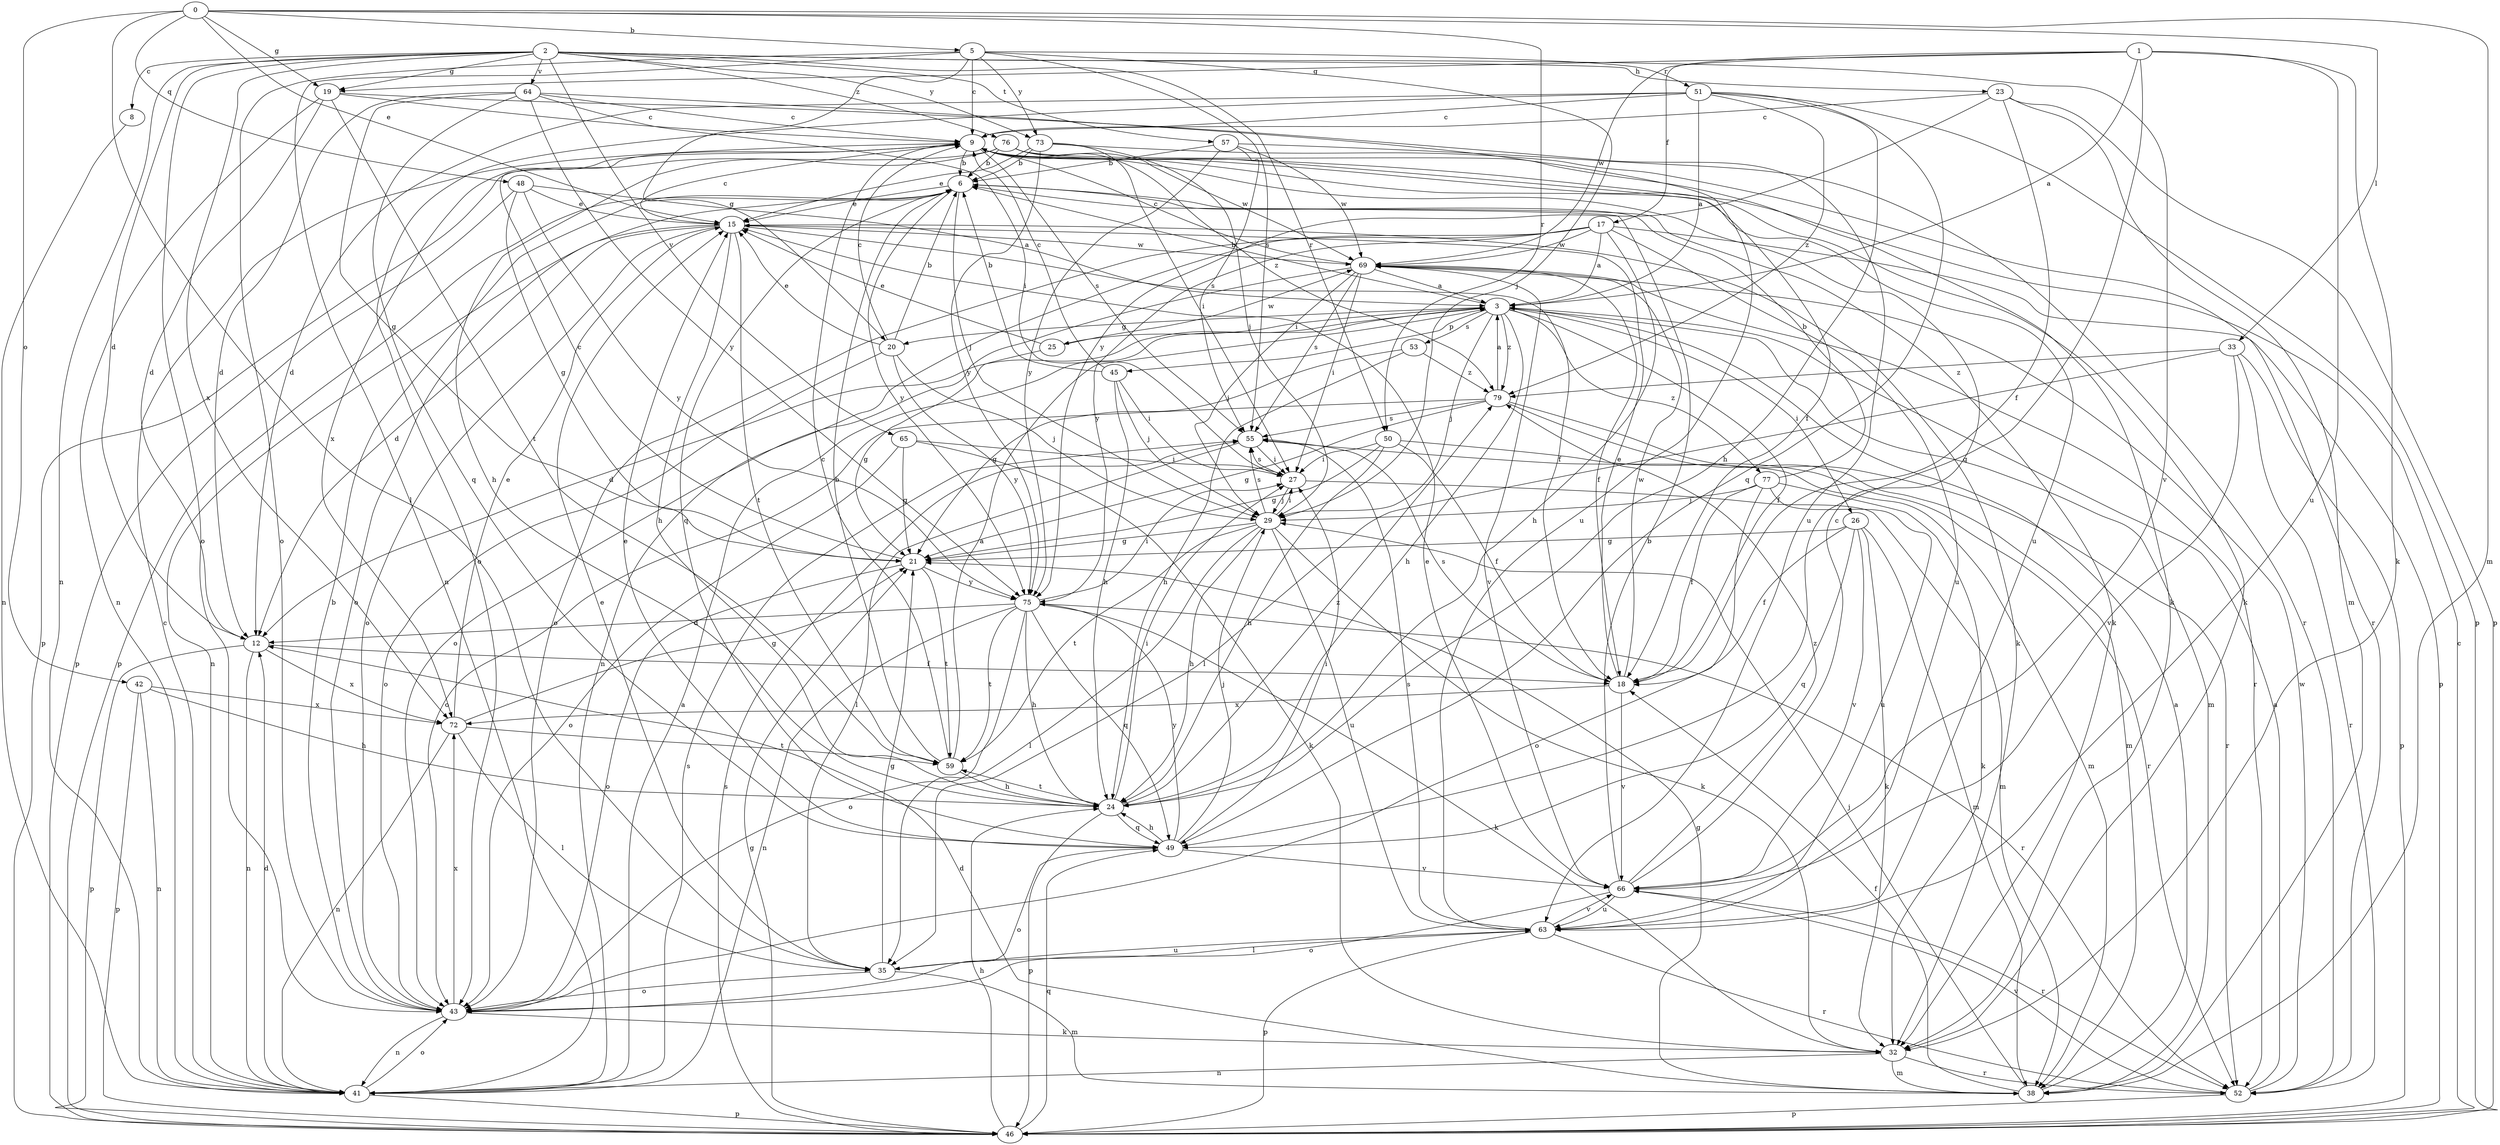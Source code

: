 strict digraph  {
0;
1;
2;
3;
5;
6;
8;
9;
12;
15;
17;
18;
19;
20;
21;
23;
24;
25;
26;
27;
29;
32;
33;
35;
38;
41;
42;
43;
45;
46;
48;
49;
50;
51;
52;
53;
55;
57;
59;
63;
64;
65;
66;
69;
72;
73;
75;
76;
77;
79;
0 -> 5  [label=b];
0 -> 15  [label=e];
0 -> 19  [label=g];
0 -> 33  [label=l];
0 -> 35  [label=l];
0 -> 38  [label=m];
0 -> 42  [label=o];
0 -> 48  [label=q];
0 -> 50  [label=r];
1 -> 3  [label=a];
1 -> 17  [label=f];
1 -> 19  [label=g];
1 -> 32  [label=k];
1 -> 49  [label=q];
1 -> 63  [label=u];
1 -> 69  [label=w];
2 -> 8  [label=c];
2 -> 12  [label=d];
2 -> 19  [label=g];
2 -> 23  [label=h];
2 -> 41  [label=n];
2 -> 43  [label=o];
2 -> 50  [label=r];
2 -> 57  [label=t];
2 -> 64  [label=v];
2 -> 65  [label=v];
2 -> 66  [label=v];
2 -> 72  [label=x];
2 -> 73  [label=y];
2 -> 76  [label=z];
3 -> 6  [label=b];
3 -> 12  [label=d];
3 -> 18  [label=f];
3 -> 20  [label=g];
3 -> 24  [label=h];
3 -> 25  [label=i];
3 -> 26  [label=i];
3 -> 29  [label=j];
3 -> 38  [label=m];
3 -> 45  [label=p];
3 -> 53  [label=s];
3 -> 77  [label=z];
3 -> 79  [label=z];
5 -> 9  [label=c];
5 -> 20  [label=g];
5 -> 29  [label=j];
5 -> 41  [label=n];
5 -> 43  [label=o];
5 -> 51  [label=r];
5 -> 55  [label=s];
5 -> 73  [label=y];
6 -> 15  [label=e];
6 -> 29  [label=j];
6 -> 32  [label=k];
6 -> 43  [label=o];
6 -> 46  [label=p];
6 -> 49  [label=q];
6 -> 75  [label=y];
8 -> 41  [label=n];
9 -> 6  [label=b];
9 -> 32  [label=k];
9 -> 55  [label=s];
9 -> 63  [label=u];
9 -> 69  [label=w];
9 -> 72  [label=x];
12 -> 18  [label=f];
12 -> 41  [label=n];
12 -> 46  [label=p];
12 -> 72  [label=x];
15 -> 9  [label=c];
15 -> 12  [label=d];
15 -> 18  [label=f];
15 -> 24  [label=h];
15 -> 32  [label=k];
15 -> 41  [label=n];
15 -> 43  [label=o];
15 -> 59  [label=t];
15 -> 69  [label=w];
17 -> 3  [label=a];
17 -> 24  [label=h];
17 -> 41  [label=n];
17 -> 43  [label=o];
17 -> 46  [label=p];
17 -> 63  [label=u];
17 -> 69  [label=w];
17 -> 75  [label=y];
18 -> 15  [label=e];
18 -> 55  [label=s];
18 -> 66  [label=v];
18 -> 69  [label=w];
18 -> 72  [label=x];
19 -> 9  [label=c];
19 -> 12  [label=d];
19 -> 41  [label=n];
19 -> 59  [label=t];
19 -> 63  [label=u];
20 -> 6  [label=b];
20 -> 9  [label=c];
20 -> 15  [label=e];
20 -> 29  [label=j];
20 -> 43  [label=o];
20 -> 75  [label=y];
21 -> 9  [label=c];
21 -> 43  [label=o];
21 -> 59  [label=t];
21 -> 75  [label=y];
23 -> 9  [label=c];
23 -> 18  [label=f];
23 -> 38  [label=m];
23 -> 46  [label=p];
23 -> 75  [label=y];
24 -> 27  [label=i];
24 -> 46  [label=p];
24 -> 49  [label=q];
24 -> 59  [label=t];
24 -> 79  [label=z];
25 -> 15  [label=e];
25 -> 21  [label=g];
25 -> 69  [label=w];
26 -> 18  [label=f];
26 -> 21  [label=g];
26 -> 32  [label=k];
26 -> 38  [label=m];
26 -> 49  [label=q];
26 -> 66  [label=v];
27 -> 29  [label=j];
27 -> 38  [label=m];
27 -> 55  [label=s];
29 -> 21  [label=g];
29 -> 24  [label=h];
29 -> 27  [label=i];
29 -> 32  [label=k];
29 -> 35  [label=l];
29 -> 55  [label=s];
29 -> 59  [label=t];
29 -> 63  [label=u];
32 -> 38  [label=m];
32 -> 41  [label=n];
32 -> 52  [label=r];
33 -> 35  [label=l];
33 -> 46  [label=p];
33 -> 52  [label=r];
33 -> 66  [label=v];
33 -> 79  [label=z];
35 -> 15  [label=e];
35 -> 21  [label=g];
35 -> 38  [label=m];
35 -> 43  [label=o];
35 -> 63  [label=u];
38 -> 3  [label=a];
38 -> 12  [label=d];
38 -> 18  [label=f];
38 -> 21  [label=g];
38 -> 29  [label=j];
41 -> 3  [label=a];
41 -> 9  [label=c];
41 -> 12  [label=d];
41 -> 43  [label=o];
41 -> 46  [label=p];
41 -> 55  [label=s];
42 -> 24  [label=h];
42 -> 41  [label=n];
42 -> 46  [label=p];
42 -> 72  [label=x];
43 -> 6  [label=b];
43 -> 32  [label=k];
43 -> 41  [label=n];
43 -> 72  [label=x];
45 -> 6  [label=b];
45 -> 9  [label=c];
45 -> 24  [label=h];
45 -> 27  [label=i];
45 -> 29  [label=j];
46 -> 9  [label=c];
46 -> 21  [label=g];
46 -> 24  [label=h];
46 -> 49  [label=q];
46 -> 55  [label=s];
48 -> 3  [label=a];
48 -> 15  [label=e];
48 -> 21  [label=g];
48 -> 46  [label=p];
48 -> 75  [label=y];
49 -> 15  [label=e];
49 -> 24  [label=h];
49 -> 27  [label=i];
49 -> 29  [label=j];
49 -> 43  [label=o];
49 -> 66  [label=v];
49 -> 75  [label=y];
50 -> 18  [label=f];
50 -> 21  [label=g];
50 -> 24  [label=h];
50 -> 27  [label=i];
50 -> 52  [label=r];
51 -> 3  [label=a];
51 -> 9  [label=c];
51 -> 12  [label=d];
51 -> 24  [label=h];
51 -> 43  [label=o];
51 -> 46  [label=p];
51 -> 49  [label=q];
51 -> 79  [label=z];
52 -> 3  [label=a];
52 -> 46  [label=p];
52 -> 66  [label=v];
52 -> 69  [label=w];
53 -> 21  [label=g];
53 -> 24  [label=h];
53 -> 79  [label=z];
55 -> 27  [label=i];
55 -> 35  [label=l];
55 -> 38  [label=m];
57 -> 6  [label=b];
57 -> 52  [label=r];
57 -> 55  [label=s];
57 -> 69  [label=w];
57 -> 75  [label=y];
59 -> 3  [label=a];
59 -> 6  [label=b];
59 -> 9  [label=c];
59 -> 24  [label=h];
63 -> 35  [label=l];
63 -> 46  [label=p];
63 -> 52  [label=r];
63 -> 55  [label=s];
63 -> 66  [label=v];
64 -> 9  [label=c];
64 -> 12  [label=d];
64 -> 21  [label=g];
64 -> 27  [label=i];
64 -> 49  [label=q];
64 -> 63  [label=u];
64 -> 75  [label=y];
65 -> 21  [label=g];
65 -> 27  [label=i];
65 -> 32  [label=k];
65 -> 43  [label=o];
66 -> 6  [label=b];
66 -> 9  [label=c];
66 -> 15  [label=e];
66 -> 43  [label=o];
66 -> 52  [label=r];
66 -> 63  [label=u];
66 -> 79  [label=z];
69 -> 3  [label=a];
69 -> 9  [label=c];
69 -> 18  [label=f];
69 -> 27  [label=i];
69 -> 29  [label=j];
69 -> 43  [label=o];
69 -> 52  [label=r];
69 -> 55  [label=s];
69 -> 66  [label=v];
72 -> 15  [label=e];
72 -> 21  [label=g];
72 -> 35  [label=l];
72 -> 41  [label=n];
72 -> 59  [label=t];
73 -> 6  [label=b];
73 -> 15  [label=e];
73 -> 27  [label=i];
73 -> 29  [label=j];
73 -> 52  [label=r];
73 -> 75  [label=y];
75 -> 12  [label=d];
75 -> 24  [label=h];
75 -> 27  [label=i];
75 -> 32  [label=k];
75 -> 41  [label=n];
75 -> 43  [label=o];
75 -> 49  [label=q];
75 -> 52  [label=r];
75 -> 59  [label=t];
76 -> 6  [label=b];
76 -> 18  [label=f];
76 -> 24  [label=h];
76 -> 32  [label=k];
76 -> 46  [label=p];
76 -> 79  [label=z];
77 -> 6  [label=b];
77 -> 18  [label=f];
77 -> 29  [label=j];
77 -> 32  [label=k];
77 -> 43  [label=o];
77 -> 63  [label=u];
79 -> 3  [label=a];
79 -> 21  [label=g];
79 -> 38  [label=m];
79 -> 43  [label=o];
79 -> 52  [label=r];
79 -> 55  [label=s];
}
